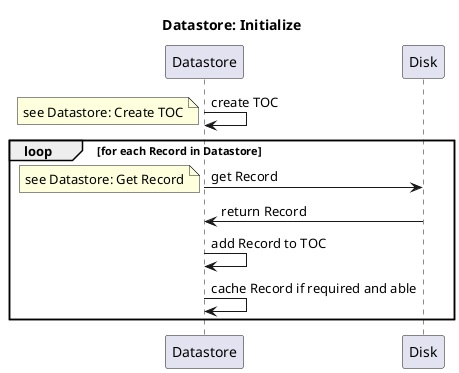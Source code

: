 Datastore
=========

@startuml
Title: Datastore: Initialize

Datastore -> Datastore: create TOC
note left
	see Datastore: Create TOC
end note
loop for each Record in Datastore
	Datastore -> Disk: get Record
	note left
		see Datastore: Get Record
	end note
	Disk -> Datastore: return Record
	Datastore -> Datastore: add Record to TOC
	Datastore -> Datastore: cache Record if required and able
end
@enduml

@startuml
Title: Datastore: Create TOC

Caller -> Database: get TOC
Database -> Database: create new TOC
loop for each Record in Datastore
	Database -> Datastore: get Record Header
	Datastore -> Database: Record Header
	Database -> Database: add Record Header to TOC
end
Database -> Caller: return TOC
@enduml

@startuml
Title: Datastore: Get Record
Caller -> Datastore: get Record
alt if Record is in Record Cache
	Datastore -> Caller: return Record from Record Cache
else Record is not in Record Cache
	Datastore -> Disk: get Record
	Disk -> Datastore: return Record
	Datastore -> Datastore: add Record to Record Cache if Record exists
	Datastore -> Caller: return Record if exists
end
@enduml

@startuml
Title: Datastore: Modify Record

Caller -> Datastore: process Datastore Record Modification Event (DRME)
Datastore -> Datastore: process DRME
note left
	see Datastore: Process Record Modification Event sequences
end note
Datastore -> Caller: return status of DRME
@enduml

@startuml
Title: Datastore: Verify Consistency

' TODO: check other things?
Database -> Disk: get actual Datastore size
Disk -> Database: Datastore size
Database -> Database: calculate expected size
alt actual Datastore size equals expected Datastore size
	Database -> Caller: return verification success
else actual Datastore size does not equal expected Datastore size
	Database -> Caller: return verification failure
end
@enduml

@startuml
Title: Datastores: Merge

Database -> Database: create set union of all Records in Datastores
Database -> Disk: create new Datastore on disk with incremented version number
note left
	see Datastore: Initialize
end note
Disk -> Database: ok
loop for each Record in union
	alt if Record is not marked as deleted in TOC
		Database -> Disk: serialize Record to new Datastore
		Disk -> Database: ok
	else Record is marked as deleted in TOC
		Database -> Database: ignore Record
	end
end
@enduml

@startuml
Title: Datastores: Rotate

Database -> Database: pause Client Transactions
Database -> Disk: move Primary Datastore to old Datastore
Disk -> Database: ok
Database -> Disk: move new Datastore to Primary Datastore
Disk -> Database: ok
Database -> Database: resume Client Transactions
@enduml

Record Modification Events
--------------------------

@startuml
Title: Datastore: Process Record Modification Event Create

Database -> Database: get new Datastore Object Id (DOI)
Database -> Database: creating Record in memory with DOI and parameterized Datastore Object Type (DOT)
Database -> Database: set Parent to parameterized Parent Node ID
@enduml

@startuml
Title: Datastore: Process Record Modification Event Delete
note over Database
	note that this sequence is recurive
end note
loop for each Child Node
	Database -> Database: delete Child Node
end
Database -> Database: delete Node (non-recursive)
alt if Parent has no Child Node
	Database -> Database: delete Parent Node
end
@enduml

@startuml
Title: Datastore: Process Record Modification Event Move

Database -> Database: remove Child Node from old Parent
Database -> Database: add Child Node to new Parent
@enduml

@startuml
Title: Datastore: Process Record Modification Event Rename
Database -> Database: set Node key to new name
@enduml

@startuml
Title: Datastore: Process Record Modification Event Set Data
Database -> Database: set Node Data to new data
@enduml